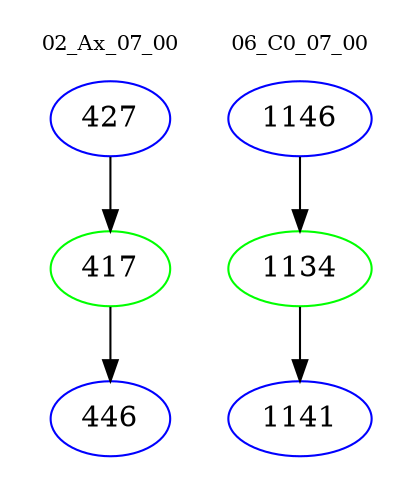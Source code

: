 digraph{
subgraph cluster_0 {
color = white
label = "02_Ax_07_00";
fontsize=10;
T0_427 [label="427", color="blue"]
T0_427 -> T0_417 [color="black"]
T0_417 [label="417", color="green"]
T0_417 -> T0_446 [color="black"]
T0_446 [label="446", color="blue"]
}
subgraph cluster_1 {
color = white
label = "06_C0_07_00";
fontsize=10;
T1_1146 [label="1146", color="blue"]
T1_1146 -> T1_1134 [color="black"]
T1_1134 [label="1134", color="green"]
T1_1134 -> T1_1141 [color="black"]
T1_1141 [label="1141", color="blue"]
}
}
